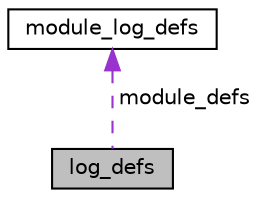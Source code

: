 digraph "log_defs"
{
 // LATEX_PDF_SIZE
  edge [fontname="Helvetica",fontsize="10",labelfontname="Helvetica",labelfontsize="10"];
  node [fontname="Helvetica",fontsize="10",shape=record];
  Node1 [label="log_defs",height=0.2,width=0.4,color="black", fillcolor="grey75", style="filled", fontcolor="black",tooltip="Log definitions for all modules."];
  Node2 -> Node1 [dir="back",color="darkorchid3",fontsize="10",style="dashed",label=" module_defs" ,fontname="Helvetica"];
  Node2 [label="module_log_defs",height=0.2,width=0.4,color="black", fillcolor="white", style="filled",URL="$structmodule__log__defs.html",tooltip="Module-specific log definitions."];
}
